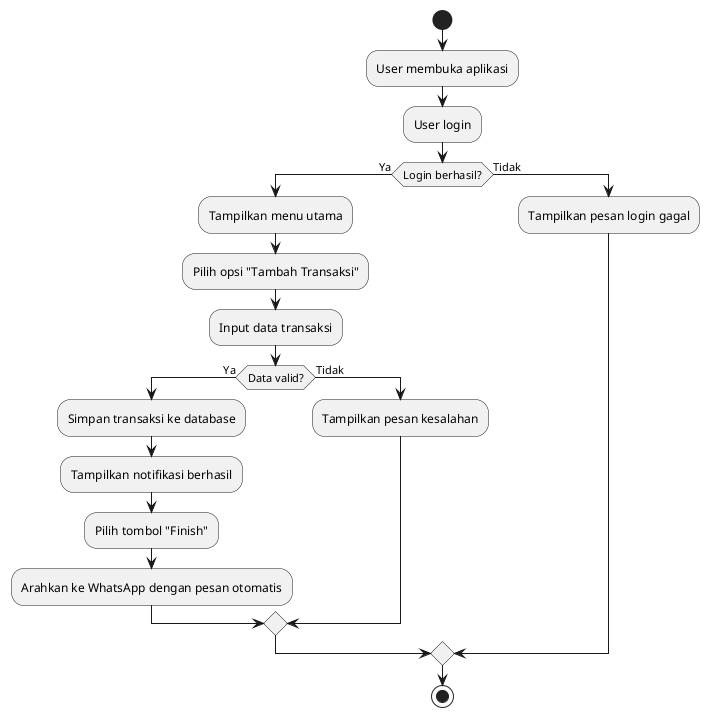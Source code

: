 @startuml Diagram Aktivitas untuk proses transaksi di FinanceApp
' Author: Muchlis
' NIM: 042068646

start
:User membuka aplikasi;
:User login;
if (Login berhasil?) then (Ya)
    :Tampilkan menu utama;
    :Pilih opsi "Tambah Transaksi";
    :Input data transaksi;
    if (Data valid?) then (Ya)
        :Simpan transaksi ke database;
        :Tampilkan notifikasi berhasil;
        :Pilih tombol "Finish";
        :Arahkan ke WhatsApp dengan pesan otomatis;
    else (Tidak)
        :Tampilkan pesan kesalahan;
    endif
else (Tidak)
    :Tampilkan pesan login gagal;
endif
stop
@enduml